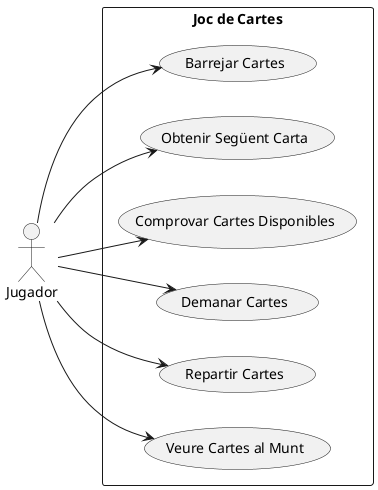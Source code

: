 @startuml
left to right direction

actor "Jugador" as Jugador

rectangle "Joc de Cartes" {
    usecase "Barrejar Cartes" as barrejar
    usecase "Obtenir Següent Carta" as seguentCarta
    usecase "Comprovar Cartes Disponibles" as cartesDisponibles
    usecase "Demanar Cartes" as demanarCartes
    usecase "Repartir Cartes" as repartirCartes
    usecase "Veure Cartes al Munt" as veureMunt
}

Jugador --> barrejar
Jugador --> seguentCarta
Jugador --> cartesDisponibles
Jugador --> demanarCartes
Jugador --> repartirCartes
Jugador --> veureMunt
@enduml
